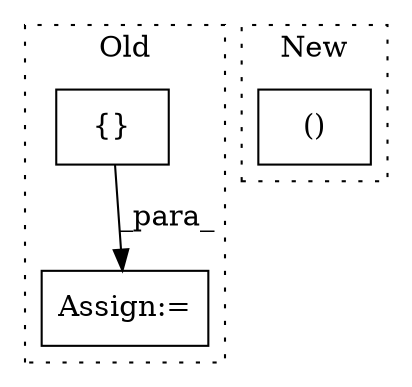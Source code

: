 digraph G {
subgraph cluster0 {
1 [label="{}" a="59" s="4702,4708" l="1,0" shape="box"];
3 [label="Assign:=" a="68" s="4695" l="3" shape="box"];
label = "Old";
style="dotted";
}
subgraph cluster1 {
2 [label="()" a="54" s="5111" l="9" shape="box"];
label = "New";
style="dotted";
}
1 -> 3 [label="_para_"];
}